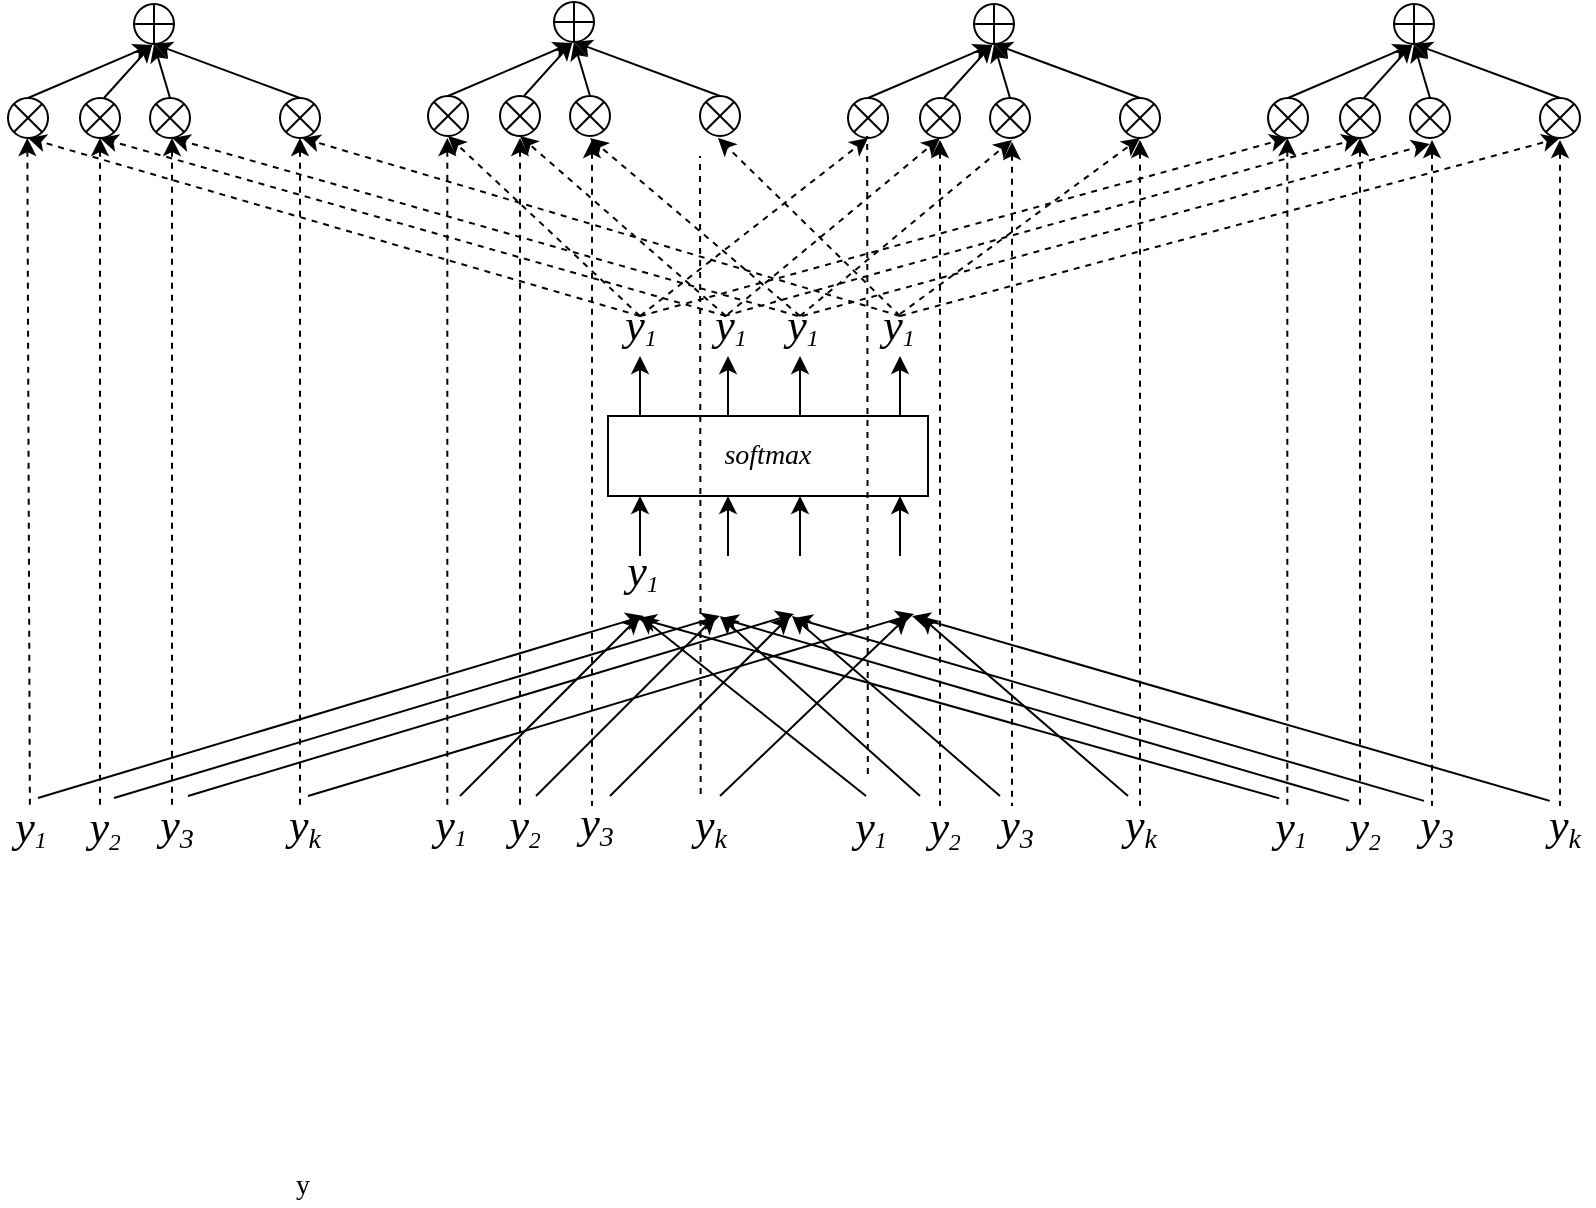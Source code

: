 <mxfile version="12.9.12" type="github">
  <diagram id="0_bkN9K-rY-Ne2_8XW2i" name="Page-1">
    <mxGraphModel dx="912" dy="1579" grid="1" gridSize="10" guides="1" tooltips="1" connect="1" arrows="1" fold="1" page="1" pageScale="1" pageWidth="827" pageHeight="1169" math="0" shadow="0">
      <root>
        <mxCell id="0" />
        <mxCell id="1" parent="0" />
        <mxCell id="EH2mo0Jq_GTWh8T8V1y9-1" value="&lt;i&gt;softmax&lt;/i&gt;" style="rounded=0;whiteSpace=wrap;html=1;fontFamily=Times New Roman;fontSize=14;" parent="1" vertex="1">
          <mxGeometry x="354" y="130" width="160" height="40" as="geometry" />
        </mxCell>
        <mxCell id="EH2mo0Jq_GTWh8T8V1y9-7" value="y" style="text;html=1;align=center;verticalAlign=middle;resizable=0;points=[];autosize=1;fontFamily=Times New Roman;fontSize=14;" parent="1" vertex="1">
          <mxGeometry x="191" y="505" width="20" height="20" as="geometry" />
        </mxCell>
        <mxCell id="EH2mo0Jq_GTWh8T8V1y9-9" value="" style="endArrow=none;dashed=1;html=1;fontFamily=Times New Roman;fontSize=14;startArrow=classic;startFill=1;" parent="1" edge="1">
          <mxGeometry width="50" height="50" relative="1" as="geometry">
            <mxPoint x="100" y="-9" as="sourcePoint" />
            <mxPoint x="100" y="325" as="targetPoint" />
          </mxGeometry>
        </mxCell>
        <mxCell id="EH2mo0Jq_GTWh8T8V1y9-11" value="" style="endArrow=none;dashed=1;html=1;fontFamily=Times New Roman;fontSize=14;startArrow=classic;startFill=1;" parent="1" edge="1">
          <mxGeometry width="50" height="50" relative="1" as="geometry">
            <mxPoint x="136" y="-9" as="sourcePoint" />
            <mxPoint x="136" y="325" as="targetPoint" />
          </mxGeometry>
        </mxCell>
        <mxCell id="EH2mo0Jq_GTWh8T8V1y9-12" value="" style="endArrow=none;dashed=1;html=1;fontFamily=Times New Roman;fontSize=14;startArrow=classic;startFill=1;" parent="1" edge="1">
          <mxGeometry width="50" height="50" relative="1" as="geometry">
            <mxPoint x="200" y="-9" as="sourcePoint" />
            <mxPoint x="200" y="325" as="targetPoint" />
          </mxGeometry>
        </mxCell>
        <mxCell id="EH2mo0Jq_GTWh8T8V1y9-13" value="" style="verticalLabelPosition=bottom;verticalAlign=top;html=1;shape=mxgraph.flowchart.or;fontFamily=Times New Roman;fontSize=14;" parent="1" vertex="1">
          <mxGeometry x="90" y="-29" width="20" height="20" as="geometry" />
        </mxCell>
        <mxCell id="EH2mo0Jq_GTWh8T8V1y9-16" value="" style="verticalLabelPosition=bottom;verticalAlign=top;html=1;shape=mxgraph.flowchart.or;fontFamily=Times New Roman;fontSize=14;" parent="1" vertex="1">
          <mxGeometry x="125" y="-29" width="20" height="20" as="geometry" />
        </mxCell>
        <mxCell id="EH2mo0Jq_GTWh8T8V1y9-17" value="" style="verticalLabelPosition=bottom;verticalAlign=top;html=1;shape=mxgraph.flowchart.or;fontFamily=Times New Roman;fontSize=14;" parent="1" vertex="1">
          <mxGeometry x="190" y="-29" width="20" height="20" as="geometry" />
        </mxCell>
        <mxCell id="EH2mo0Jq_GTWh8T8V1y9-18" value="" style="verticalLabelPosition=bottom;verticalAlign=top;html=1;shape=mxgraph.flowchart.summing_function;fontFamily=Times New Roman;fontSize=14;" parent="1" vertex="1">
          <mxGeometry x="117" y="-76" width="20" height="20" as="geometry" />
        </mxCell>
        <mxCell id="EH2mo0Jq_GTWh8T8V1y9-24" value="" style="endArrow=classic;html=1;exitX=0.599;exitY=-0.001;exitDx=0;exitDy=0;exitPerimeter=0;entryX=0.462;entryY=1.004;entryDx=0;entryDy=0;entryPerimeter=0;fontFamily=Times New Roman;fontSize=14;" parent="1" source="EH2mo0Jq_GTWh8T8V1y9-13" target="EH2mo0Jq_GTWh8T8V1y9-18" edge="1">
          <mxGeometry width="50" height="50" relative="1" as="geometry">
            <mxPoint x="90" y="-25" as="sourcePoint" />
            <mxPoint x="150" y="-55" as="targetPoint" />
          </mxGeometry>
        </mxCell>
        <mxCell id="EH2mo0Jq_GTWh8T8V1y9-25" value="" style="endArrow=classic;html=1;exitX=0.5;exitY=0;exitDx=0;exitDy=0;exitPerimeter=0;entryX=0.5;entryY=1;entryDx=0;entryDy=0;entryPerimeter=0;fontFamily=Times New Roman;fontSize=14;" parent="1" source="EH2mo0Jq_GTWh8T8V1y9-17" target="EH2mo0Jq_GTWh8T8V1y9-18" edge="1">
          <mxGeometry width="50" height="50" relative="1" as="geometry">
            <mxPoint x="119.98" y="-19.02" as="sourcePoint" />
            <mxPoint x="150" y="-55" as="targetPoint" />
          </mxGeometry>
        </mxCell>
        <mxCell id="EH2mo0Jq_GTWh8T8V1y9-26" value="" style="endArrow=classic;html=1;exitX=0.5;exitY=0;exitDx=0;exitDy=0;exitPerimeter=0;entryX=0.5;entryY=1;entryDx=0;entryDy=0;entryPerimeter=0;fontFamily=Times New Roman;fontSize=14;" parent="1" source="EH2mo0Jq_GTWh8T8V1y9-16" target="EH2mo0Jq_GTWh8T8V1y9-18" edge="1">
          <mxGeometry width="50" height="50" relative="1" as="geometry">
            <mxPoint x="203.0" y="-19" as="sourcePoint" />
            <mxPoint x="150" y="-55" as="targetPoint" />
          </mxGeometry>
        </mxCell>
        <mxCell id="EH2mo0Jq_GTWh8T8V1y9-27" value="&lt;font style=&quot;font-size: 22px&quot;&gt;y&lt;/font&gt;&lt;sub&gt;&lt;font style=&quot;font-size: 12px&quot;&gt;1&lt;/font&gt;&lt;/sub&gt;" style="text;html=1;align=center;verticalAlign=middle;resizable=0;points=[];autosize=1;fontFamily=Times New Roman;fontSize=14;fontStyle=2" parent="1" vertex="1">
          <mxGeometry x="50" y="321" width="30" height="30" as="geometry" />
        </mxCell>
        <mxCell id="EH2mo0Jq_GTWh8T8V1y9-28" value="&lt;font style=&quot;font-size: 22px&quot;&gt;y&lt;/font&gt;&lt;span style=&quot;font-size: 14px&quot;&gt;&lt;sub&gt;2&lt;/sub&gt;&lt;/span&gt;" style="text;html=1;align=center;verticalAlign=middle;resizable=0;points=[];autosize=1;fontFamily=Times New Roman;fontSize=14;fontStyle=2" parent="1" vertex="1">
          <mxGeometry x="87" y="321" width="30" height="30" as="geometry" />
        </mxCell>
        <mxCell id="EH2mo0Jq_GTWh8T8V1y9-29" value="&lt;font style=&quot;font-size: 22px&quot;&gt;y&lt;/font&gt;&lt;sub style=&quot;font-size: 14px&quot;&gt;3&lt;/sub&gt;" style="text;html=1;align=center;verticalAlign=middle;resizable=0;points=[];autosize=1;fontFamily=Times New Roman;fontSize=14;fontStyle=2" parent="1" vertex="1">
          <mxGeometry x="123" y="321" width="30" height="30" as="geometry" />
        </mxCell>
        <mxCell id="EH2mo0Jq_GTWh8T8V1y9-30" value="&lt;font style=&quot;font-size: 22px&quot;&gt;y&lt;/font&gt;&lt;sub style=&quot;font-size: 14px&quot;&gt;&lt;font style=&quot;font-size: 14px&quot;&gt;k&lt;/font&gt;&lt;/sub&gt;" style="text;html=1;align=center;verticalAlign=middle;resizable=0;points=[];autosize=1;fontFamily=Times New Roman;fontSize=14;fontStyle=2" parent="1" vertex="1">
          <mxGeometry x="187" y="321" width="30" height="30" as="geometry" />
        </mxCell>
        <mxCell id="EH2mo0Jq_GTWh8T8V1y9-32" value="" style="endArrow=none;dashed=1;html=1;fontFamily=Times New Roman;fontSize=14;startArrow=classic;startFill=1;" parent="1" edge="1">
          <mxGeometry width="50" height="50" relative="1" as="geometry">
            <mxPoint x="63.66" y="-9" as="sourcePoint" />
            <mxPoint x="64.941" y="325" as="targetPoint" />
          </mxGeometry>
        </mxCell>
        <mxCell id="EH2mo0Jq_GTWh8T8V1y9-34" value="" style="verticalLabelPosition=bottom;verticalAlign=top;html=1;shape=mxgraph.flowchart.or;fontFamily=Times New Roman;fontSize=14;" parent="1" vertex="1">
          <mxGeometry x="54" y="-29" width="20" height="20" as="geometry" />
        </mxCell>
        <mxCell id="EH2mo0Jq_GTWh8T8V1y9-35" value="" style="endArrow=classic;html=1;exitX=0.5;exitY=0;exitDx=0;exitDy=0;exitPerimeter=0;entryX=0.441;entryY=1.028;entryDx=0;entryDy=0;entryPerimeter=0;fontFamily=Times New Roman;fontSize=14;" parent="1" source="EH2mo0Jq_GTWh8T8V1y9-34" target="EH2mo0Jq_GTWh8T8V1y9-18" edge="1">
          <mxGeometry width="50" height="50" relative="1" as="geometry">
            <mxPoint x="58.0" y="-38.1" as="sourcePoint" />
            <mxPoint x="75.26" y="-65.0" as="targetPoint" />
          </mxGeometry>
        </mxCell>
        <mxCell id="EH2mo0Jq_GTWh8T8V1y9-73" value="" style="endArrow=none;dashed=1;html=1;fontFamily=Times New Roman;fontSize=14;startArrow=classic;startFill=1;" parent="1" edge="1">
          <mxGeometry width="50" height="50" relative="1" as="geometry">
            <mxPoint x="310" y="-9.0" as="sourcePoint" />
            <mxPoint x="310" y="325" as="targetPoint" />
          </mxGeometry>
        </mxCell>
        <mxCell id="EH2mo0Jq_GTWh8T8V1y9-74" value="" style="endArrow=none;dashed=1;html=1;fontFamily=Times New Roman;fontSize=14;startArrow=classic;startFill=1;" parent="1" edge="1">
          <mxGeometry width="50" height="50" relative="1" as="geometry">
            <mxPoint x="346" y="-8" as="sourcePoint" />
            <mxPoint x="346" y="325" as="targetPoint" />
          </mxGeometry>
        </mxCell>
        <mxCell id="EH2mo0Jq_GTWh8T8V1y9-76" value="" style="verticalLabelPosition=bottom;verticalAlign=top;html=1;shape=mxgraph.flowchart.or;fontFamily=Times New Roman;fontSize=14;" parent="1" vertex="1">
          <mxGeometry x="300" y="-30" width="20" height="20" as="geometry" />
        </mxCell>
        <mxCell id="EH2mo0Jq_GTWh8T8V1y9-77" value="" style="verticalLabelPosition=bottom;verticalAlign=top;html=1;shape=mxgraph.flowchart.or;fontFamily=Times New Roman;fontSize=14;" parent="1" vertex="1">
          <mxGeometry x="335" y="-30" width="20" height="20" as="geometry" />
        </mxCell>
        <mxCell id="EH2mo0Jq_GTWh8T8V1y9-78" value="" style="verticalLabelPosition=bottom;verticalAlign=top;html=1;shape=mxgraph.flowchart.or;fontFamily=Times New Roman;fontSize=14;" parent="1" vertex="1">
          <mxGeometry x="400" y="-30" width="20" height="20" as="geometry" />
        </mxCell>
        <mxCell id="EH2mo0Jq_GTWh8T8V1y9-79" value="" style="verticalLabelPosition=bottom;verticalAlign=top;html=1;shape=mxgraph.flowchart.summing_function;fontFamily=Times New Roman;fontSize=14;" parent="1" vertex="1">
          <mxGeometry x="327" y="-77" width="20" height="20" as="geometry" />
        </mxCell>
        <mxCell id="EH2mo0Jq_GTWh8T8V1y9-80" value="" style="endArrow=classic;html=1;exitX=0.599;exitY=-0.001;exitDx=0;exitDy=0;exitPerimeter=0;entryX=0.462;entryY=1.004;entryDx=0;entryDy=0;entryPerimeter=0;fontFamily=Times New Roman;fontSize=14;" parent="1" source="EH2mo0Jq_GTWh8T8V1y9-76" target="EH2mo0Jq_GTWh8T8V1y9-79" edge="1">
          <mxGeometry width="50" height="50" relative="1" as="geometry">
            <mxPoint x="300" y="-26" as="sourcePoint" />
            <mxPoint x="360" y="-56" as="targetPoint" />
          </mxGeometry>
        </mxCell>
        <mxCell id="EH2mo0Jq_GTWh8T8V1y9-81" value="" style="endArrow=classic;html=1;exitX=0.5;exitY=0;exitDx=0;exitDy=0;exitPerimeter=0;entryX=0.5;entryY=1;entryDx=0;entryDy=0;entryPerimeter=0;fontFamily=Times New Roman;fontSize=14;" parent="1" source="EH2mo0Jq_GTWh8T8V1y9-78" target="EH2mo0Jq_GTWh8T8V1y9-79" edge="1">
          <mxGeometry width="50" height="50" relative="1" as="geometry">
            <mxPoint x="329.98" y="-20.02" as="sourcePoint" />
            <mxPoint x="360" y="-56" as="targetPoint" />
          </mxGeometry>
        </mxCell>
        <mxCell id="EH2mo0Jq_GTWh8T8V1y9-82" value="" style="endArrow=classic;html=1;exitX=0.5;exitY=0;exitDx=0;exitDy=0;exitPerimeter=0;entryX=0.5;entryY=1;entryDx=0;entryDy=0;entryPerimeter=0;fontFamily=Times New Roman;fontSize=14;" parent="1" source="EH2mo0Jq_GTWh8T8V1y9-77" target="EH2mo0Jq_GTWh8T8V1y9-79" edge="1">
          <mxGeometry width="50" height="50" relative="1" as="geometry">
            <mxPoint x="413.0" y="-20" as="sourcePoint" />
            <mxPoint x="360" y="-56" as="targetPoint" />
          </mxGeometry>
        </mxCell>
        <mxCell id="EH2mo0Jq_GTWh8T8V1y9-83" value="&lt;font style=&quot;font-size: 22px&quot;&gt;y&lt;/font&gt;&lt;sub&gt;&lt;font style=&quot;font-size: 12px&quot;&gt;1&lt;/font&gt;&lt;/sub&gt;" style="text;html=1;align=center;verticalAlign=middle;resizable=0;points=[];autosize=1;fontFamily=Times New Roman;fontSize=14;fontStyle=2" parent="1" vertex="1">
          <mxGeometry x="260" y="320" width="30" height="30" as="geometry" />
        </mxCell>
        <mxCell id="EH2mo0Jq_GTWh8T8V1y9-84" value="&lt;font style=&quot;font-size: 22px&quot;&gt;y&lt;/font&gt;&lt;span style=&quot;font-size: 14px&quot;&gt;&lt;sub&gt;2&lt;/sub&gt;&lt;/span&gt;" style="text;html=1;align=center;verticalAlign=middle;resizable=0;points=[];autosize=1;fontFamily=Times New Roman;fontSize=14;fontStyle=2" parent="1" vertex="1">
          <mxGeometry x="297" y="320" width="30" height="30" as="geometry" />
        </mxCell>
        <mxCell id="EH2mo0Jq_GTWh8T8V1y9-85" value="&lt;font style=&quot;font-size: 22px&quot;&gt;y&lt;/font&gt;&lt;sub style=&quot;font-size: 14px&quot;&gt;3&lt;/sub&gt;" style="text;html=1;align=center;verticalAlign=middle;resizable=0;points=[];autosize=1;fontFamily=Times New Roman;fontSize=14;fontStyle=2" parent="1" vertex="1">
          <mxGeometry x="333" y="320" width="30" height="30" as="geometry" />
        </mxCell>
        <mxCell id="EH2mo0Jq_GTWh8T8V1y9-86" value="&lt;font style=&quot;font-size: 22px&quot;&gt;y&lt;/font&gt;&lt;sub style=&quot;font-size: 14px&quot;&gt;&lt;font style=&quot;font-size: 14px&quot;&gt;k&lt;/font&gt;&lt;/sub&gt;" style="text;html=1;align=center;verticalAlign=middle;resizable=0;points=[];autosize=1;fontFamily=Times New Roman;fontSize=14;fontStyle=2" parent="1" vertex="1">
          <mxGeometry x="390" y="321" width="30" height="30" as="geometry" />
        </mxCell>
        <mxCell id="EH2mo0Jq_GTWh8T8V1y9-87" value="" style="endArrow=none;dashed=1;html=1;fontFamily=Times New Roman;fontSize=14;startArrow=classic;startFill=1;" parent="1" edge="1">
          <mxGeometry width="50" height="50" relative="1" as="geometry">
            <mxPoint x="273.66" y="-9.0" as="sourcePoint" />
            <mxPoint x="273.66" y="325" as="targetPoint" />
          </mxGeometry>
        </mxCell>
        <mxCell id="EH2mo0Jq_GTWh8T8V1y9-88" value="" style="verticalLabelPosition=bottom;verticalAlign=top;html=1;shape=mxgraph.flowchart.or;fontFamily=Times New Roman;fontSize=14;" parent="1" vertex="1">
          <mxGeometry x="264" y="-30" width="20" height="20" as="geometry" />
        </mxCell>
        <mxCell id="EH2mo0Jq_GTWh8T8V1y9-89" value="" style="endArrow=classic;html=1;exitX=0.5;exitY=0;exitDx=0;exitDy=0;exitPerimeter=0;entryX=0.441;entryY=1.028;entryDx=0;entryDy=0;entryPerimeter=0;fontFamily=Times New Roman;fontSize=14;" parent="1" source="EH2mo0Jq_GTWh8T8V1y9-88" target="EH2mo0Jq_GTWh8T8V1y9-79" edge="1">
          <mxGeometry width="50" height="50" relative="1" as="geometry">
            <mxPoint x="268" y="-39.1" as="sourcePoint" />
            <mxPoint x="285.26" y="-66.0" as="targetPoint" />
          </mxGeometry>
        </mxCell>
        <mxCell id="EH2mo0Jq_GTWh8T8V1y9-90" value="" style="endArrow=none;dashed=1;html=1;fontFamily=Times New Roman;fontSize=14;startArrow=classic;startFill=1;" parent="1" edge="1">
          <mxGeometry width="50" height="50" relative="1" as="geometry">
            <mxPoint x="520" y="-8.0" as="sourcePoint" />
            <mxPoint x="520" y="325" as="targetPoint" />
          </mxGeometry>
        </mxCell>
        <mxCell id="EH2mo0Jq_GTWh8T8V1y9-91" value="" style="endArrow=none;dashed=1;html=1;fontFamily=Times New Roman;fontSize=14;startArrow=classic;startFill=1;" parent="1" edge="1">
          <mxGeometry width="50" height="50" relative="1" as="geometry">
            <mxPoint x="556" y="-7" as="sourcePoint" />
            <mxPoint x="556" y="325" as="targetPoint" />
          </mxGeometry>
        </mxCell>
        <mxCell id="EH2mo0Jq_GTWh8T8V1y9-92" value="" style="endArrow=none;dashed=1;html=1;fontFamily=Times New Roman;fontSize=14;startArrow=classic;startFill=1;" parent="1" edge="1">
          <mxGeometry width="50" height="50" relative="1" as="geometry">
            <mxPoint x="620" y="-8" as="sourcePoint" />
            <mxPoint x="620" y="325" as="targetPoint" />
          </mxGeometry>
        </mxCell>
        <mxCell id="EH2mo0Jq_GTWh8T8V1y9-93" value="" style="verticalLabelPosition=bottom;verticalAlign=top;html=1;shape=mxgraph.flowchart.or;fontFamily=Times New Roman;fontSize=14;" parent="1" vertex="1">
          <mxGeometry x="510" y="-29" width="20" height="20" as="geometry" />
        </mxCell>
        <mxCell id="EH2mo0Jq_GTWh8T8V1y9-94" value="" style="verticalLabelPosition=bottom;verticalAlign=top;html=1;shape=mxgraph.flowchart.or;fontFamily=Times New Roman;fontSize=14;" parent="1" vertex="1">
          <mxGeometry x="545" y="-29" width="20" height="20" as="geometry" />
        </mxCell>
        <mxCell id="EH2mo0Jq_GTWh8T8V1y9-95" value="" style="verticalLabelPosition=bottom;verticalAlign=top;html=1;shape=mxgraph.flowchart.or;fontFamily=Times New Roman;fontSize=14;" parent="1" vertex="1">
          <mxGeometry x="610" y="-29" width="20" height="20" as="geometry" />
        </mxCell>
        <mxCell id="EH2mo0Jq_GTWh8T8V1y9-96" value="" style="verticalLabelPosition=bottom;verticalAlign=top;html=1;shape=mxgraph.flowchart.summing_function;fontFamily=Times New Roman;fontSize=14;" parent="1" vertex="1">
          <mxGeometry x="537" y="-76" width="20" height="20" as="geometry" />
        </mxCell>
        <mxCell id="EH2mo0Jq_GTWh8T8V1y9-97" value="" style="endArrow=classic;html=1;exitX=0.599;exitY=-0.001;exitDx=0;exitDy=0;exitPerimeter=0;entryX=0.462;entryY=1.004;entryDx=0;entryDy=0;entryPerimeter=0;fontFamily=Times New Roman;fontSize=14;" parent="1" source="EH2mo0Jq_GTWh8T8V1y9-93" target="EH2mo0Jq_GTWh8T8V1y9-96" edge="1">
          <mxGeometry width="50" height="50" relative="1" as="geometry">
            <mxPoint x="510" y="-25" as="sourcePoint" />
            <mxPoint x="570" y="-55" as="targetPoint" />
          </mxGeometry>
        </mxCell>
        <mxCell id="EH2mo0Jq_GTWh8T8V1y9-98" value="" style="endArrow=classic;html=1;exitX=0.5;exitY=0;exitDx=0;exitDy=0;exitPerimeter=0;entryX=0.5;entryY=1;entryDx=0;entryDy=0;entryPerimeter=0;fontFamily=Times New Roman;fontSize=14;" parent="1" source="EH2mo0Jq_GTWh8T8V1y9-95" target="EH2mo0Jq_GTWh8T8V1y9-96" edge="1">
          <mxGeometry width="50" height="50" relative="1" as="geometry">
            <mxPoint x="539.98" y="-19.02" as="sourcePoint" />
            <mxPoint x="570" y="-55" as="targetPoint" />
          </mxGeometry>
        </mxCell>
        <mxCell id="EH2mo0Jq_GTWh8T8V1y9-99" value="" style="endArrow=classic;html=1;exitX=0.5;exitY=0;exitDx=0;exitDy=0;exitPerimeter=0;entryX=0.5;entryY=1;entryDx=0;entryDy=0;entryPerimeter=0;fontFamily=Times New Roman;fontSize=14;" parent="1" source="EH2mo0Jq_GTWh8T8V1y9-94" target="EH2mo0Jq_GTWh8T8V1y9-96" edge="1">
          <mxGeometry width="50" height="50" relative="1" as="geometry">
            <mxPoint x="623" y="-19" as="sourcePoint" />
            <mxPoint x="570" y="-55" as="targetPoint" />
          </mxGeometry>
        </mxCell>
        <mxCell id="EH2mo0Jq_GTWh8T8V1y9-100" value="&lt;font style=&quot;font-size: 22px&quot;&gt;y&lt;/font&gt;&lt;sub&gt;&lt;font style=&quot;font-size: 12px&quot;&gt;1&lt;/font&gt;&lt;/sub&gt;" style="text;html=1;align=center;verticalAlign=middle;resizable=0;points=[];autosize=1;fontFamily=Times New Roman;fontSize=14;fontStyle=2" parent="1" vertex="1">
          <mxGeometry x="470" y="321" width="30" height="30" as="geometry" />
        </mxCell>
        <mxCell id="EH2mo0Jq_GTWh8T8V1y9-101" value="&lt;font style=&quot;font-size: 22px&quot;&gt;y&lt;/font&gt;&lt;span style=&quot;font-size: 14px&quot;&gt;&lt;sub&gt;2&lt;/sub&gt;&lt;/span&gt;" style="text;html=1;align=center;verticalAlign=middle;resizable=0;points=[];autosize=1;fontFamily=Times New Roman;fontSize=14;fontStyle=2" parent="1" vertex="1">
          <mxGeometry x="507" y="321" width="30" height="30" as="geometry" />
        </mxCell>
        <mxCell id="EH2mo0Jq_GTWh8T8V1y9-102" value="&lt;font style=&quot;font-size: 22px&quot;&gt;y&lt;/font&gt;&lt;sub style=&quot;font-size: 14px&quot;&gt;3&lt;/sub&gt;" style="text;html=1;align=center;verticalAlign=middle;resizable=0;points=[];autosize=1;fontFamily=Times New Roman;fontSize=14;fontStyle=2" parent="1" vertex="1">
          <mxGeometry x="543" y="321" width="30" height="30" as="geometry" />
        </mxCell>
        <mxCell id="EH2mo0Jq_GTWh8T8V1y9-103" value="&lt;font style=&quot;font-size: 22px&quot;&gt;y&lt;/font&gt;&lt;sub style=&quot;font-size: 14px&quot;&gt;&lt;font style=&quot;font-size: 14px&quot;&gt;k&lt;/font&gt;&lt;/sub&gt;" style="text;html=1;align=center;verticalAlign=middle;resizable=0;points=[];autosize=1;fontFamily=Times New Roman;fontSize=14;fontStyle=2" parent="1" vertex="1">
          <mxGeometry x="605" y="321" width="30" height="30" as="geometry" />
        </mxCell>
        <mxCell id="EH2mo0Jq_GTWh8T8V1y9-105" value="" style="verticalLabelPosition=bottom;verticalAlign=top;html=1;shape=mxgraph.flowchart.or;fontFamily=Times New Roman;fontSize=14;" parent="1" vertex="1">
          <mxGeometry x="474" y="-29" width="20" height="20" as="geometry" />
        </mxCell>
        <mxCell id="EH2mo0Jq_GTWh8T8V1y9-106" value="" style="endArrow=classic;html=1;exitX=0.5;exitY=0;exitDx=0;exitDy=0;exitPerimeter=0;entryX=0.441;entryY=1.028;entryDx=0;entryDy=0;entryPerimeter=0;fontFamily=Times New Roman;fontSize=14;" parent="1" source="EH2mo0Jq_GTWh8T8V1y9-105" target="EH2mo0Jq_GTWh8T8V1y9-96" edge="1">
          <mxGeometry width="50" height="50" relative="1" as="geometry">
            <mxPoint x="478" y="-38.1" as="sourcePoint" />
            <mxPoint x="495.26" y="-65.0" as="targetPoint" />
          </mxGeometry>
        </mxCell>
        <mxCell id="EH2mo0Jq_GTWh8T8V1y9-158" value="" style="endArrow=none;dashed=1;html=1;fontFamily=Times New Roman;fontSize=14;startArrow=classic;startFill=1;" parent="1" edge="1">
          <mxGeometry width="50" height="50" relative="1" as="geometry">
            <mxPoint x="730" y="-9.0" as="sourcePoint" />
            <mxPoint x="730" y="325" as="targetPoint" />
          </mxGeometry>
        </mxCell>
        <mxCell id="EH2mo0Jq_GTWh8T8V1y9-159" value="" style="endArrow=none;dashed=1;html=1;fontFamily=Times New Roman;fontSize=14;startArrow=classic;startFill=1;" parent="1" edge="1">
          <mxGeometry width="50" height="50" relative="1" as="geometry">
            <mxPoint x="766" y="-8" as="sourcePoint" />
            <mxPoint x="766" y="325" as="targetPoint" />
          </mxGeometry>
        </mxCell>
        <mxCell id="EH2mo0Jq_GTWh8T8V1y9-160" value="" style="endArrow=none;dashed=1;html=1;fontFamily=Times New Roman;fontSize=14;startArrow=classic;startFill=1;" parent="1" edge="1">
          <mxGeometry width="50" height="50" relative="1" as="geometry">
            <mxPoint x="830" y="-8" as="sourcePoint" />
            <mxPoint x="830" y="325" as="targetPoint" />
          </mxGeometry>
        </mxCell>
        <mxCell id="EH2mo0Jq_GTWh8T8V1y9-161" value="" style="verticalLabelPosition=bottom;verticalAlign=top;html=1;shape=mxgraph.flowchart.or;fontFamily=Times New Roman;fontSize=14;" parent="1" vertex="1">
          <mxGeometry x="720" y="-29" width="20" height="20" as="geometry" />
        </mxCell>
        <mxCell id="EH2mo0Jq_GTWh8T8V1y9-162" value="" style="verticalLabelPosition=bottom;verticalAlign=top;html=1;shape=mxgraph.flowchart.or;fontFamily=Times New Roman;fontSize=14;" parent="1" vertex="1">
          <mxGeometry x="755" y="-29" width="20" height="20" as="geometry" />
        </mxCell>
        <mxCell id="EH2mo0Jq_GTWh8T8V1y9-163" value="" style="verticalLabelPosition=bottom;verticalAlign=top;html=1;shape=mxgraph.flowchart.or;fontFamily=Times New Roman;fontSize=14;" parent="1" vertex="1">
          <mxGeometry x="820" y="-29" width="20" height="20" as="geometry" />
        </mxCell>
        <mxCell id="EH2mo0Jq_GTWh8T8V1y9-164" value="" style="verticalLabelPosition=bottom;verticalAlign=top;html=1;shape=mxgraph.flowchart.summing_function;fontFamily=Times New Roman;fontSize=14;" parent="1" vertex="1">
          <mxGeometry x="747" y="-76" width="20" height="20" as="geometry" />
        </mxCell>
        <mxCell id="EH2mo0Jq_GTWh8T8V1y9-165" value="" style="endArrow=classic;html=1;exitX=0.599;exitY=-0.001;exitDx=0;exitDy=0;exitPerimeter=0;entryX=0.462;entryY=1.004;entryDx=0;entryDy=0;entryPerimeter=0;fontFamily=Times New Roman;fontSize=14;" parent="1" source="EH2mo0Jq_GTWh8T8V1y9-161" target="EH2mo0Jq_GTWh8T8V1y9-164" edge="1">
          <mxGeometry width="50" height="50" relative="1" as="geometry">
            <mxPoint x="720" y="-25" as="sourcePoint" />
            <mxPoint x="780" y="-55" as="targetPoint" />
          </mxGeometry>
        </mxCell>
        <mxCell id="EH2mo0Jq_GTWh8T8V1y9-166" value="" style="endArrow=classic;html=1;exitX=0.5;exitY=0;exitDx=0;exitDy=0;exitPerimeter=0;entryX=0.5;entryY=1;entryDx=0;entryDy=0;entryPerimeter=0;fontFamily=Times New Roman;fontSize=14;" parent="1" source="EH2mo0Jq_GTWh8T8V1y9-163" target="EH2mo0Jq_GTWh8T8V1y9-164" edge="1">
          <mxGeometry width="50" height="50" relative="1" as="geometry">
            <mxPoint x="749.98" y="-19.02" as="sourcePoint" />
            <mxPoint x="780" y="-55" as="targetPoint" />
          </mxGeometry>
        </mxCell>
        <mxCell id="EH2mo0Jq_GTWh8T8V1y9-167" value="" style="endArrow=classic;html=1;exitX=0.5;exitY=0;exitDx=0;exitDy=0;exitPerimeter=0;entryX=0.5;entryY=1;entryDx=0;entryDy=0;entryPerimeter=0;fontFamily=Times New Roman;fontSize=14;" parent="1" source="EH2mo0Jq_GTWh8T8V1y9-162" target="EH2mo0Jq_GTWh8T8V1y9-164" edge="1">
          <mxGeometry width="50" height="50" relative="1" as="geometry">
            <mxPoint x="833" y="-19" as="sourcePoint" />
            <mxPoint x="780" y="-55" as="targetPoint" />
          </mxGeometry>
        </mxCell>
        <mxCell id="EH2mo0Jq_GTWh8T8V1y9-168" value="&lt;font style=&quot;font-size: 22px&quot;&gt;y&lt;/font&gt;&lt;sub&gt;&lt;font style=&quot;font-size: 12px&quot;&gt;1&lt;/font&gt;&lt;/sub&gt;" style="text;html=1;align=center;verticalAlign=middle;resizable=0;points=[];autosize=1;fontFamily=Times New Roman;fontSize=14;fontStyle=2" parent="1" vertex="1">
          <mxGeometry x="680" y="321" width="30" height="30" as="geometry" />
        </mxCell>
        <mxCell id="EH2mo0Jq_GTWh8T8V1y9-169" value="&lt;font style=&quot;font-size: 22px&quot;&gt;y&lt;/font&gt;&lt;span style=&quot;font-size: 14px&quot;&gt;&lt;sub&gt;2&lt;/sub&gt;&lt;/span&gt;" style="text;html=1;align=center;verticalAlign=middle;resizable=0;points=[];autosize=1;fontFamily=Times New Roman;fontSize=14;fontStyle=2" parent="1" vertex="1">
          <mxGeometry x="717" y="321" width="30" height="30" as="geometry" />
        </mxCell>
        <mxCell id="EH2mo0Jq_GTWh8T8V1y9-170" value="&lt;font style=&quot;font-size: 22px&quot;&gt;y&lt;/font&gt;&lt;sub style=&quot;font-size: 14px&quot;&gt;3&lt;/sub&gt;" style="text;html=1;align=center;verticalAlign=middle;resizable=0;points=[];autosize=1;fontFamily=Times New Roman;fontSize=14;fontStyle=2" parent="1" vertex="1">
          <mxGeometry x="753" y="321" width="30" height="30" as="geometry" />
        </mxCell>
        <mxCell id="EH2mo0Jq_GTWh8T8V1y9-171" value="&lt;font style=&quot;font-size: 22px&quot;&gt;y&lt;/font&gt;&lt;sub style=&quot;font-size: 14px&quot;&gt;&lt;font style=&quot;font-size: 14px&quot;&gt;k&lt;/font&gt;&lt;/sub&gt;" style="text;html=1;align=center;verticalAlign=middle;resizable=0;points=[];autosize=1;fontFamily=Times New Roman;fontSize=14;fontStyle=2" parent="1" vertex="1">
          <mxGeometry x="817" y="321" width="30" height="30" as="geometry" />
        </mxCell>
        <mxCell id="EH2mo0Jq_GTWh8T8V1y9-172" value="" style="endArrow=none;dashed=1;html=1;fontFamily=Times New Roman;fontSize=14;startArrow=classic;startFill=1;" parent="1" edge="1">
          <mxGeometry width="50" height="50" relative="1" as="geometry">
            <mxPoint x="693.66" y="-9.0" as="sourcePoint" />
            <mxPoint x="693.66" y="325" as="targetPoint" />
          </mxGeometry>
        </mxCell>
        <mxCell id="EH2mo0Jq_GTWh8T8V1y9-173" value="" style="verticalLabelPosition=bottom;verticalAlign=top;html=1;shape=mxgraph.flowchart.or;fontFamily=Times New Roman;fontSize=14;" parent="1" vertex="1">
          <mxGeometry x="684" y="-29" width="20" height="20" as="geometry" />
        </mxCell>
        <mxCell id="EH2mo0Jq_GTWh8T8V1y9-174" value="" style="endArrow=classic;html=1;exitX=0.5;exitY=0;exitDx=0;exitDy=0;exitPerimeter=0;entryX=0.441;entryY=1.028;entryDx=0;entryDy=0;entryPerimeter=0;fontFamily=Times New Roman;fontSize=14;" parent="1" source="EH2mo0Jq_GTWh8T8V1y9-173" target="EH2mo0Jq_GTWh8T8V1y9-164" edge="1">
          <mxGeometry width="50" height="50" relative="1" as="geometry">
            <mxPoint x="688" y="-38.1" as="sourcePoint" />
            <mxPoint x="705.26" y="-65.0" as="targetPoint" />
          </mxGeometry>
        </mxCell>
        <mxCell id="EH2mo0Jq_GTWh8T8V1y9-175" value="" style="endArrow=classic;html=1;fontFamily=Times New Roman;fontSize=14;" parent="1" edge="1">
          <mxGeometry width="50" height="50" relative="1" as="geometry">
            <mxPoint x="69" y="321" as="sourcePoint" />
            <mxPoint x="372" y="230" as="targetPoint" />
          </mxGeometry>
        </mxCell>
        <mxCell id="EH2mo0Jq_GTWh8T8V1y9-176" value="" style="endArrow=classic;html=1;fontFamily=Times New Roman;fontSize=14;" parent="1" edge="1">
          <mxGeometry width="50" height="50" relative="1" as="geometry">
            <mxPoint x="107" y="321" as="sourcePoint" />
            <mxPoint x="410" y="230" as="targetPoint" />
          </mxGeometry>
        </mxCell>
        <mxCell id="EH2mo0Jq_GTWh8T8V1y9-177" value="" style="endArrow=classic;html=1;fontFamily=Times New Roman;fontSize=14;" parent="1" edge="1">
          <mxGeometry width="50" height="50" relative="1" as="geometry">
            <mxPoint x="144" y="320" as="sourcePoint" />
            <mxPoint x="447" y="229" as="targetPoint" />
          </mxGeometry>
        </mxCell>
        <mxCell id="EH2mo0Jq_GTWh8T8V1y9-178" value="" style="endArrow=classic;html=1;fontFamily=Times New Roman;fontSize=14;" parent="1" edge="1">
          <mxGeometry width="50" height="50" relative="1" as="geometry">
            <mxPoint x="204" y="320" as="sourcePoint" />
            <mxPoint x="507" y="229.0" as="targetPoint" />
          </mxGeometry>
        </mxCell>
        <mxCell id="EH2mo0Jq_GTWh8T8V1y9-179" value="" style="endArrow=classic;html=1;fontFamily=Times New Roman;fontSize=14;" parent="1" edge="1">
          <mxGeometry width="50" height="50" relative="1" as="geometry">
            <mxPoint x="280" y="320" as="sourcePoint" />
            <mxPoint x="370" y="230" as="targetPoint" />
          </mxGeometry>
        </mxCell>
        <mxCell id="EH2mo0Jq_GTWh8T8V1y9-182" value="" style="endArrow=classic;html=1;fontFamily=Times New Roman;fontSize=14;" parent="1" edge="1">
          <mxGeometry width="50" height="50" relative="1" as="geometry">
            <mxPoint x="318" y="320" as="sourcePoint" />
            <mxPoint x="408" y="230" as="targetPoint" />
          </mxGeometry>
        </mxCell>
        <mxCell id="EH2mo0Jq_GTWh8T8V1y9-183" value="" style="endArrow=classic;html=1;fontFamily=Times New Roman;fontSize=14;" parent="1" edge="1">
          <mxGeometry width="50" height="50" relative="1" as="geometry">
            <mxPoint x="355" y="320" as="sourcePoint" />
            <mxPoint x="445" y="230" as="targetPoint" />
          </mxGeometry>
        </mxCell>
        <mxCell id="EH2mo0Jq_GTWh8T8V1y9-184" value="" style="endArrow=classic;html=1;fontFamily=Times New Roman;fontSize=14;" parent="1" edge="1">
          <mxGeometry width="50" height="50" relative="1" as="geometry">
            <mxPoint x="410" y="320" as="sourcePoint" />
            <mxPoint x="504" y="230" as="targetPoint" />
          </mxGeometry>
        </mxCell>
        <mxCell id="EH2mo0Jq_GTWh8T8V1y9-185" value="" style="endArrow=classic;html=1;fontFamily=Times New Roman;fontSize=14;" parent="1" edge="1">
          <mxGeometry width="50" height="50" relative="1" as="geometry">
            <mxPoint x="483" y="320" as="sourcePoint" />
            <mxPoint x="370" y="230" as="targetPoint" />
          </mxGeometry>
        </mxCell>
        <mxCell id="EH2mo0Jq_GTWh8T8V1y9-186" value="" style="endArrow=classic;html=1;fontFamily=Times New Roman;fontSize=14;" parent="1" edge="1">
          <mxGeometry width="50" height="50" relative="1" as="geometry">
            <mxPoint x="510" y="320" as="sourcePoint" />
            <mxPoint x="410" y="230" as="targetPoint" />
          </mxGeometry>
        </mxCell>
        <mxCell id="EH2mo0Jq_GTWh8T8V1y9-187" value="" style="endArrow=classic;html=1;fontFamily=Times New Roman;fontSize=14;exitX=0.233;exitY=-0.033;exitDx=0;exitDy=0;exitPerimeter=0;" parent="1" edge="1" source="EH2mo0Jq_GTWh8T8V1y9-102">
          <mxGeometry width="50" height="50" relative="1" as="geometry">
            <mxPoint x="563" y="320" as="sourcePoint" />
            <mxPoint x="446" y="230" as="targetPoint" />
          </mxGeometry>
        </mxCell>
        <mxCell id="EH2mo0Jq_GTWh8T8V1y9-188" value="" style="endArrow=classic;html=1;fontFamily=Times New Roman;fontSize=14;" parent="1" edge="1">
          <mxGeometry width="50" height="50" relative="1" as="geometry">
            <mxPoint x="614" y="320" as="sourcePoint" />
            <mxPoint x="510" y="230" as="targetPoint" />
          </mxGeometry>
        </mxCell>
        <mxCell id="EH2mo0Jq_GTWh8T8V1y9-189" value="" style="endArrow=classic;html=1;fontFamily=Times New Roman;fontSize=14;exitX=0.354;exitY=0.006;exitDx=0;exitDy=0;exitPerimeter=0;" parent="1" edge="1">
          <mxGeometry width="50" height="50" relative="1" as="geometry">
            <mxPoint x="689.62" y="321.18" as="sourcePoint" />
            <mxPoint x="369" y="231" as="targetPoint" />
          </mxGeometry>
        </mxCell>
        <mxCell id="EH2mo0Jq_GTWh8T8V1y9-190" value="" style="endArrow=classic;html=1;fontFamily=Times New Roman;fontSize=14;exitX=0.285;exitY=0.048;exitDx=0;exitDy=0;exitPerimeter=0;" parent="1" edge="1">
          <mxGeometry width="50" height="50" relative="1" as="geometry">
            <mxPoint x="724.55" y="322.44" as="sourcePoint" />
            <mxPoint x="410" y="231" as="targetPoint" />
          </mxGeometry>
        </mxCell>
        <mxCell id="EH2mo0Jq_GTWh8T8V1y9-191" value="" style="endArrow=classic;html=1;fontFamily=Times New Roman;fontSize=14;exitX=0.334;exitY=0.048;exitDx=0;exitDy=0;exitPerimeter=0;" parent="1" edge="1">
          <mxGeometry width="50" height="50" relative="1" as="geometry">
            <mxPoint x="762.02" y="322.44" as="sourcePoint" />
            <mxPoint x="447" y="231" as="targetPoint" />
          </mxGeometry>
        </mxCell>
        <mxCell id="EH2mo0Jq_GTWh8T8V1y9-192" value="" style="endArrow=classic;html=1;fontFamily=Times New Roman;fontSize=14;exitX=0.296;exitY=0.048;exitDx=0;exitDy=0;exitPerimeter=0;" parent="1" edge="1">
          <mxGeometry width="50" height="50" relative="1" as="geometry">
            <mxPoint x="824.88" y="322.44" as="sourcePoint" />
            <mxPoint x="506" y="230" as="targetPoint" />
            <Array as="points">
              <mxPoint x="506" y="230" />
            </Array>
          </mxGeometry>
        </mxCell>
        <mxCell id="fndQNwA-PfIZW3IFsdeX-1" value="" style="endArrow=classic;html=1;" edge="1" parent="1">
          <mxGeometry width="50" height="50" relative="1" as="geometry">
            <mxPoint x="370" y="200" as="sourcePoint" />
            <mxPoint x="370" y="170" as="targetPoint" />
          </mxGeometry>
        </mxCell>
        <mxCell id="fndQNwA-PfIZW3IFsdeX-2" value="" style="endArrow=classic;html=1;" edge="1" parent="1">
          <mxGeometry width="50" height="50" relative="1" as="geometry">
            <mxPoint x="414" y="200.0" as="sourcePoint" />
            <mxPoint x="414" y="170.0" as="targetPoint" />
          </mxGeometry>
        </mxCell>
        <mxCell id="fndQNwA-PfIZW3IFsdeX-4" value="" style="endArrow=none;dashed=1;html=1;" edge="1" parent="1">
          <mxGeometry width="50" height="50" relative="1" as="geometry">
            <mxPoint x="400.34" y="319" as="sourcePoint" />
            <mxPoint x="400" as="targetPoint" />
          </mxGeometry>
        </mxCell>
        <mxCell id="fndQNwA-PfIZW3IFsdeX-6" value="" style="endArrow=none;dashed=1;html=1;" edge="1" parent="1">
          <mxGeometry width="50" height="50" relative="1" as="geometry">
            <mxPoint x="483.92" y="309.0" as="sourcePoint" />
            <mxPoint x="483.58" y="-10" as="targetPoint" />
          </mxGeometry>
        </mxCell>
        <mxCell id="fndQNwA-PfIZW3IFsdeX-7" value="" style="endArrow=classic;html=1;" edge="1" parent="1">
          <mxGeometry width="50" height="50" relative="1" as="geometry">
            <mxPoint x="450" y="200.0" as="sourcePoint" />
            <mxPoint x="450" y="170.0" as="targetPoint" />
          </mxGeometry>
        </mxCell>
        <mxCell id="fndQNwA-PfIZW3IFsdeX-8" value="" style="endArrow=classic;html=1;" edge="1" parent="1">
          <mxGeometry width="50" height="50" relative="1" as="geometry">
            <mxPoint x="500" y="200.0" as="sourcePoint" />
            <mxPoint x="500" y="170.0" as="targetPoint" />
          </mxGeometry>
        </mxCell>
        <mxCell id="fndQNwA-PfIZW3IFsdeX-9" value="" style="endArrow=classic;html=1;" edge="1" parent="1">
          <mxGeometry width="50" height="50" relative="1" as="geometry">
            <mxPoint x="370" y="130.0" as="sourcePoint" />
            <mxPoint x="370" y="100.0" as="targetPoint" />
          </mxGeometry>
        </mxCell>
        <mxCell id="fndQNwA-PfIZW3IFsdeX-10" value="" style="endArrow=classic;html=1;" edge="1" parent="1">
          <mxGeometry width="50" height="50" relative="1" as="geometry">
            <mxPoint x="414" y="130.0" as="sourcePoint" />
            <mxPoint x="414" y="100.0" as="targetPoint" />
          </mxGeometry>
        </mxCell>
        <mxCell id="fndQNwA-PfIZW3IFsdeX-11" value="" style="endArrow=classic;html=1;" edge="1" parent="1">
          <mxGeometry width="50" height="50" relative="1" as="geometry">
            <mxPoint x="450" y="130.0" as="sourcePoint" />
            <mxPoint x="450" y="100.0" as="targetPoint" />
          </mxGeometry>
        </mxCell>
        <mxCell id="fndQNwA-PfIZW3IFsdeX-12" value="" style="endArrow=classic;html=1;" edge="1" parent="1">
          <mxGeometry width="50" height="50" relative="1" as="geometry">
            <mxPoint x="500" y="130.0" as="sourcePoint" />
            <mxPoint x="500" y="100.0" as="targetPoint" />
          </mxGeometry>
        </mxCell>
        <mxCell id="fndQNwA-PfIZW3IFsdeX-13" value="&lt;font style=&quot;font-size: 22px&quot;&gt;y&lt;/font&gt;&lt;sub&gt;&lt;font style=&quot;font-size: 12px&quot;&gt;1&lt;/font&gt;&lt;/sub&gt;" style="text;html=1;align=center;verticalAlign=middle;resizable=0;points=[];autosize=1;fontFamily=Times New Roman;fontSize=14;fontStyle=2" vertex="1" parent="1">
          <mxGeometry x="355" y="70" width="30" height="30" as="geometry" />
        </mxCell>
        <mxCell id="fndQNwA-PfIZW3IFsdeX-14" value="&lt;font style=&quot;font-size: 22px&quot;&gt;y&lt;/font&gt;&lt;sub&gt;&lt;font style=&quot;font-size: 12px&quot;&gt;1&lt;/font&gt;&lt;/sub&gt;" style="text;html=1;align=center;verticalAlign=middle;resizable=0;points=[];autosize=1;fontFamily=Times New Roman;fontSize=14;fontStyle=2" vertex="1" parent="1">
          <mxGeometry x="356" y="193" width="30" height="30" as="geometry" />
        </mxCell>
        <mxCell id="fndQNwA-PfIZW3IFsdeX-15" value="&lt;font style=&quot;font-size: 22px&quot;&gt;y&lt;/font&gt;&lt;sub&gt;&lt;font style=&quot;font-size: 12px&quot;&gt;1&lt;/font&gt;&lt;/sub&gt;" style="text;html=1;align=center;verticalAlign=middle;resizable=0;points=[];autosize=1;fontFamily=Times New Roman;fontSize=14;fontStyle=2" vertex="1" parent="1">
          <mxGeometry x="400" y="70" width="30" height="30" as="geometry" />
        </mxCell>
        <mxCell id="fndQNwA-PfIZW3IFsdeX-16" value="&lt;font style=&quot;font-size: 22px&quot;&gt;y&lt;/font&gt;&lt;sub&gt;&lt;font style=&quot;font-size: 12px&quot;&gt;1&lt;/font&gt;&lt;/sub&gt;" style="text;html=1;align=center;verticalAlign=middle;resizable=0;points=[];autosize=1;fontFamily=Times New Roman;fontSize=14;fontStyle=2" vertex="1" parent="1">
          <mxGeometry x="436" y="70" width="30" height="30" as="geometry" />
        </mxCell>
        <mxCell id="fndQNwA-PfIZW3IFsdeX-17" value="&lt;font style=&quot;font-size: 22px&quot;&gt;y&lt;/font&gt;&lt;sub&gt;&lt;font style=&quot;font-size: 12px&quot;&gt;1&lt;/font&gt;&lt;/sub&gt;" style="text;html=1;align=center;verticalAlign=middle;resizable=0;points=[];autosize=1;fontFamily=Times New Roman;fontSize=14;fontStyle=2" vertex="1" parent="1">
          <mxGeometry x="484" y="70" width="30" height="30" as="geometry" />
        </mxCell>
        <mxCell id="fndQNwA-PfIZW3IFsdeX-19" value="" style="endArrow=classic;html=1;entryX=0.5;entryY=1;entryDx=0;entryDy=0;entryPerimeter=0;exitX=0.5;exitY=0.333;exitDx=0;exitDy=0;exitPerimeter=0;dashed=1;" edge="1" parent="1" source="fndQNwA-PfIZW3IFsdeX-13" target="EH2mo0Jq_GTWh8T8V1y9-34">
          <mxGeometry width="50" height="50" relative="1" as="geometry">
            <mxPoint y="161" as="sourcePoint" />
            <mxPoint x="60" y="-9" as="targetPoint" />
          </mxGeometry>
        </mxCell>
        <mxCell id="fndQNwA-PfIZW3IFsdeX-20" value="" style="endArrow=classic;html=1;entryX=0.5;entryY=1;entryDx=0;entryDy=0;entryPerimeter=0;dashed=1;" edge="1" parent="1" target="EH2mo0Jq_GTWh8T8V1y9-13">
          <mxGeometry width="50" height="50" relative="1" as="geometry">
            <mxPoint x="413" y="80" as="sourcePoint" />
            <mxPoint x="123" y="-10" as="targetPoint" />
          </mxGeometry>
        </mxCell>
        <mxCell id="fndQNwA-PfIZW3IFsdeX-21" value="" style="endArrow=classic;html=1;entryX=0.5;entryY=1;entryDx=0;entryDy=0;entryPerimeter=0;dashed=1;" edge="1" parent="1">
          <mxGeometry width="50" height="50" relative="1" as="geometry">
            <mxPoint x="449" y="80" as="sourcePoint" />
            <mxPoint x="136" y="-9" as="targetPoint" />
          </mxGeometry>
        </mxCell>
        <mxCell id="fndQNwA-PfIZW3IFsdeX-22" value="" style="endArrow=classic;html=1;entryX=0.5;entryY=1;entryDx=0;entryDy=0;entryPerimeter=0;dashed=1;" edge="1" parent="1">
          <mxGeometry width="50" height="50" relative="1" as="geometry">
            <mxPoint x="500" y="80" as="sourcePoint" />
            <mxPoint x="201" y="-9" as="targetPoint" />
          </mxGeometry>
        </mxCell>
        <mxCell id="fndQNwA-PfIZW3IFsdeX-23" value="" style="endArrow=classic;html=1;dashed=1;entryX=0.5;entryY=1;entryDx=0;entryDy=0;entryPerimeter=0;" edge="1" parent="1" target="EH2mo0Jq_GTWh8T8V1y9-88">
          <mxGeometry width="50" height="50" relative="1" as="geometry">
            <mxPoint x="370" y="80" as="sourcePoint" />
            <mxPoint x="280" as="targetPoint" />
          </mxGeometry>
        </mxCell>
        <mxCell id="fndQNwA-PfIZW3IFsdeX-24" value="" style="endArrow=classic;html=1;dashed=1;entryX=0.5;entryY=1;entryDx=0;entryDy=0;entryPerimeter=0;" edge="1" parent="1" target="EH2mo0Jq_GTWh8T8V1y9-76">
          <mxGeometry width="50" height="50" relative="1" as="geometry">
            <mxPoint x="413" y="80" as="sourcePoint" />
            <mxPoint x="308" y="-9" as="targetPoint" />
          </mxGeometry>
        </mxCell>
        <mxCell id="fndQNwA-PfIZW3IFsdeX-25" value="" style="endArrow=classic;html=1;dashed=1;entryX=0.5;entryY=1;entryDx=0;entryDy=0;entryPerimeter=0;" edge="1" parent="1">
          <mxGeometry width="50" height="50" relative="1" as="geometry">
            <mxPoint x="500" y="80" as="sourcePoint" />
            <mxPoint x="409" y="-9" as="targetPoint" />
          </mxGeometry>
        </mxCell>
        <mxCell id="fndQNwA-PfIZW3IFsdeX-28" value="" style="endArrow=classic;html=1;dashed=1;entryX=0.5;entryY=1;entryDx=0;entryDy=0;entryPerimeter=0;" edge="1" parent="1">
          <mxGeometry width="50" height="50" relative="1" as="geometry">
            <mxPoint x="450" y="80" as="sourcePoint" />
            <mxPoint x="345" y="-9" as="targetPoint" />
          </mxGeometry>
        </mxCell>
        <mxCell id="fndQNwA-PfIZW3IFsdeX-29" value="" style="endArrow=classic;html=1;dashed=1;entryX=0.5;entryY=1;entryDx=0;entryDy=0;entryPerimeter=0;" edge="1" parent="1" target="EH2mo0Jq_GTWh8T8V1y9-105">
          <mxGeometry width="50" height="50" relative="1" as="geometry">
            <mxPoint x="370" y="80" as="sourcePoint" />
            <mxPoint x="405.5" y="-76" as="targetPoint" />
          </mxGeometry>
        </mxCell>
        <mxCell id="fndQNwA-PfIZW3IFsdeX-30" value="" style="endArrow=classic;html=1;dashed=1;entryX=0.5;entryY=1;entryDx=0;entryDy=0;entryPerimeter=0;" edge="1" parent="1" target="EH2mo0Jq_GTWh8T8V1y9-93">
          <mxGeometry width="50" height="50" relative="1" as="geometry">
            <mxPoint x="414" y="79" as="sourcePoint" />
            <mxPoint x="528" y="-10" as="targetPoint" />
          </mxGeometry>
        </mxCell>
        <mxCell id="fndQNwA-PfIZW3IFsdeX-31" value="" style="endArrow=classic;html=1;dashed=1;entryX=0.5;entryY=1;entryDx=0;entryDy=0;entryPerimeter=0;" edge="1" parent="1">
          <mxGeometry width="50" height="50" relative="1" as="geometry">
            <mxPoint x="450" y="80" as="sourcePoint" />
            <mxPoint x="556" y="-8" as="targetPoint" />
          </mxGeometry>
        </mxCell>
        <mxCell id="fndQNwA-PfIZW3IFsdeX-32" value="" style="endArrow=classic;html=1;dashed=1;entryX=0.5;entryY=1;entryDx=0;entryDy=0;entryPerimeter=0;" edge="1" parent="1" target="EH2mo0Jq_GTWh8T8V1y9-95">
          <mxGeometry width="50" height="50" relative="1" as="geometry">
            <mxPoint x="500" y="79.0" as="sourcePoint" />
            <mxPoint x="606" y="-9" as="targetPoint" />
          </mxGeometry>
        </mxCell>
        <mxCell id="fndQNwA-PfIZW3IFsdeX-33" value="" style="endArrow=classic;html=1;dashed=1;entryX=0.5;entryY=1;entryDx=0;entryDy=0;entryPerimeter=0;" edge="1" parent="1" target="EH2mo0Jq_GTWh8T8V1y9-163">
          <mxGeometry width="50" height="50" relative="1" as="geometry">
            <mxPoint x="500" y="80" as="sourcePoint" />
            <mxPoint x="630" y="1" as="targetPoint" />
          </mxGeometry>
        </mxCell>
        <mxCell id="fndQNwA-PfIZW3IFsdeX-34" value="" style="endArrow=classic;html=1;dashed=1;entryX=0.493;entryY=1.147;entryDx=0;entryDy=0;entryPerimeter=0;" edge="1" parent="1" target="EH2mo0Jq_GTWh8T8V1y9-162">
          <mxGeometry width="50" height="50" relative="1" as="geometry">
            <mxPoint x="451" y="80" as="sourcePoint" />
            <mxPoint x="781" y="-9" as="targetPoint" />
          </mxGeometry>
        </mxCell>
        <mxCell id="fndQNwA-PfIZW3IFsdeX-35" value="" style="endArrow=classic;html=1;dashed=1;entryX=0.5;entryY=1;entryDx=0;entryDy=0;entryPerimeter=0;" edge="1" parent="1" target="EH2mo0Jq_GTWh8T8V1y9-161">
          <mxGeometry width="50" height="50" relative="1" as="geometry">
            <mxPoint x="412" y="80.06" as="sourcePoint" />
            <mxPoint x="725.86" y="-6.0" as="targetPoint" />
          </mxGeometry>
        </mxCell>
        <mxCell id="fndQNwA-PfIZW3IFsdeX-36" value="" style="endArrow=classic;html=1;dashed=1;entryX=0.5;entryY=1;entryDx=0;entryDy=0;entryPerimeter=0;" edge="1" parent="1" target="EH2mo0Jq_GTWh8T8V1y9-173">
          <mxGeometry width="50" height="50" relative="1" as="geometry">
            <mxPoint x="370" y="80.06" as="sourcePoint" />
            <mxPoint x="688" y="-9" as="targetPoint" />
          </mxGeometry>
        </mxCell>
      </root>
    </mxGraphModel>
  </diagram>
</mxfile>

